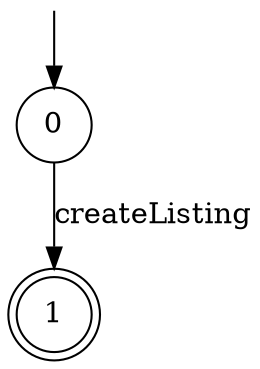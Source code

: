 digraph g {

	s0 [shape="circle" label="0"];
	s1 [shape="doublecircle" label="1"];
	s0 -> s1 [label="createListing"];

__start0 [label="" shape="none" width="0" height="0"];
__start0 -> s0;

}
